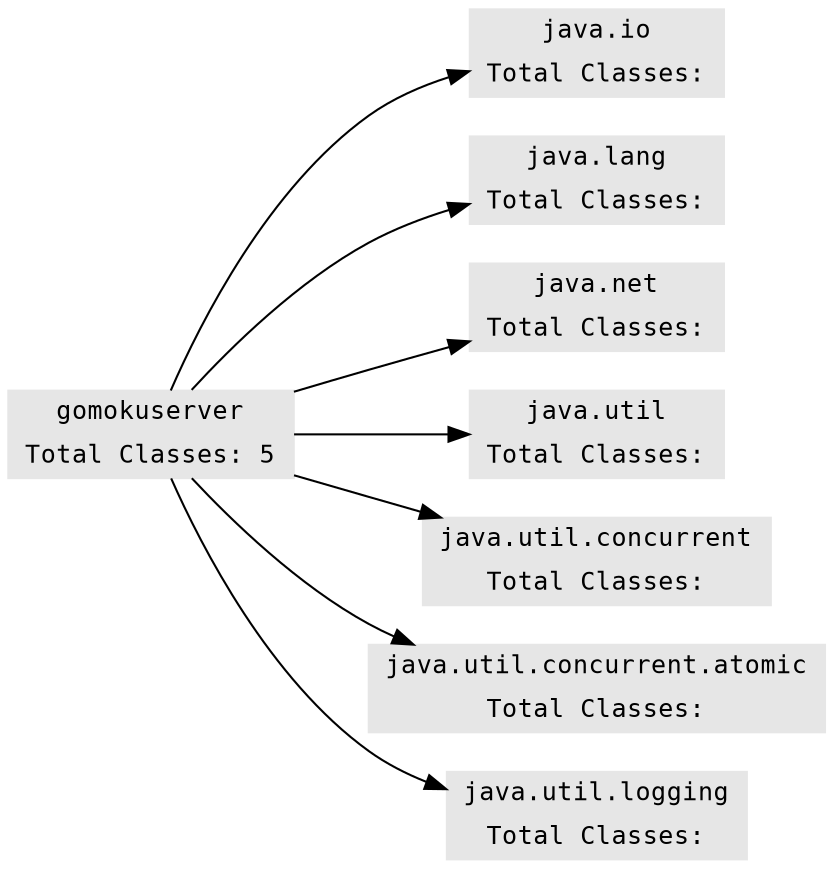 
digraph g {
        graph [
	    rankdir = "LR"
	];
	node [
	    fontsize = "12"
	    fontname = "Courier"
	    shape = "ellipse"
	];
	edge[];
	"gomokuserver" [
        label="gomokuserver | Total Classes: 5"
	shape="record"
	color=".99 0 .9"
	style=filled
    ];
    "gomokuserver" -> "java.io"
    "gomokuserver" -> "java.lang"
    "gomokuserver" -> "java.net"
    "gomokuserver" -> "java.util"
    "gomokuserver" -> "java.util.concurrent"
    "gomokuserver" -> "java.util.concurrent.atomic"
    "gomokuserver" -> "java.util.logging"
    "java.io" [
        label="java.io | Total Classes: "
	shape="record"
	color=".99 0.0 .9"
	style=filled
    ];
    "java.lang" [
        label="java.lang | Total Classes: "
	shape="record"
	color=".99 0.0 .9"
	style=filled
    ];
    "java.net" [
        label="java.net | Total Classes: "
	shape="record"
	color=".99 0.0 .9"
	style=filled
    ];
    "java.util" [
        label="java.util | Total Classes: "
	shape="record"
	color=".99 0.0 .9"
	style=filled
    ];
    "java.util.concurrent" [
        label="java.util.concurrent | Total Classes: "
	shape="record"
	color=".99 0.0 .9"
	style=filled
    ];
    "java.util.concurrent.atomic" [
        label="java.util.concurrent.atomic | Total Classes: "
	shape="record"
	color=".99 0.0 .9"
	style=filled
    ];
    "java.util.logging" [
        label="java.util.logging | Total Classes: "
	shape="record"
	color=".99 0.0 .9"
	style=filled
    ];
    
}
